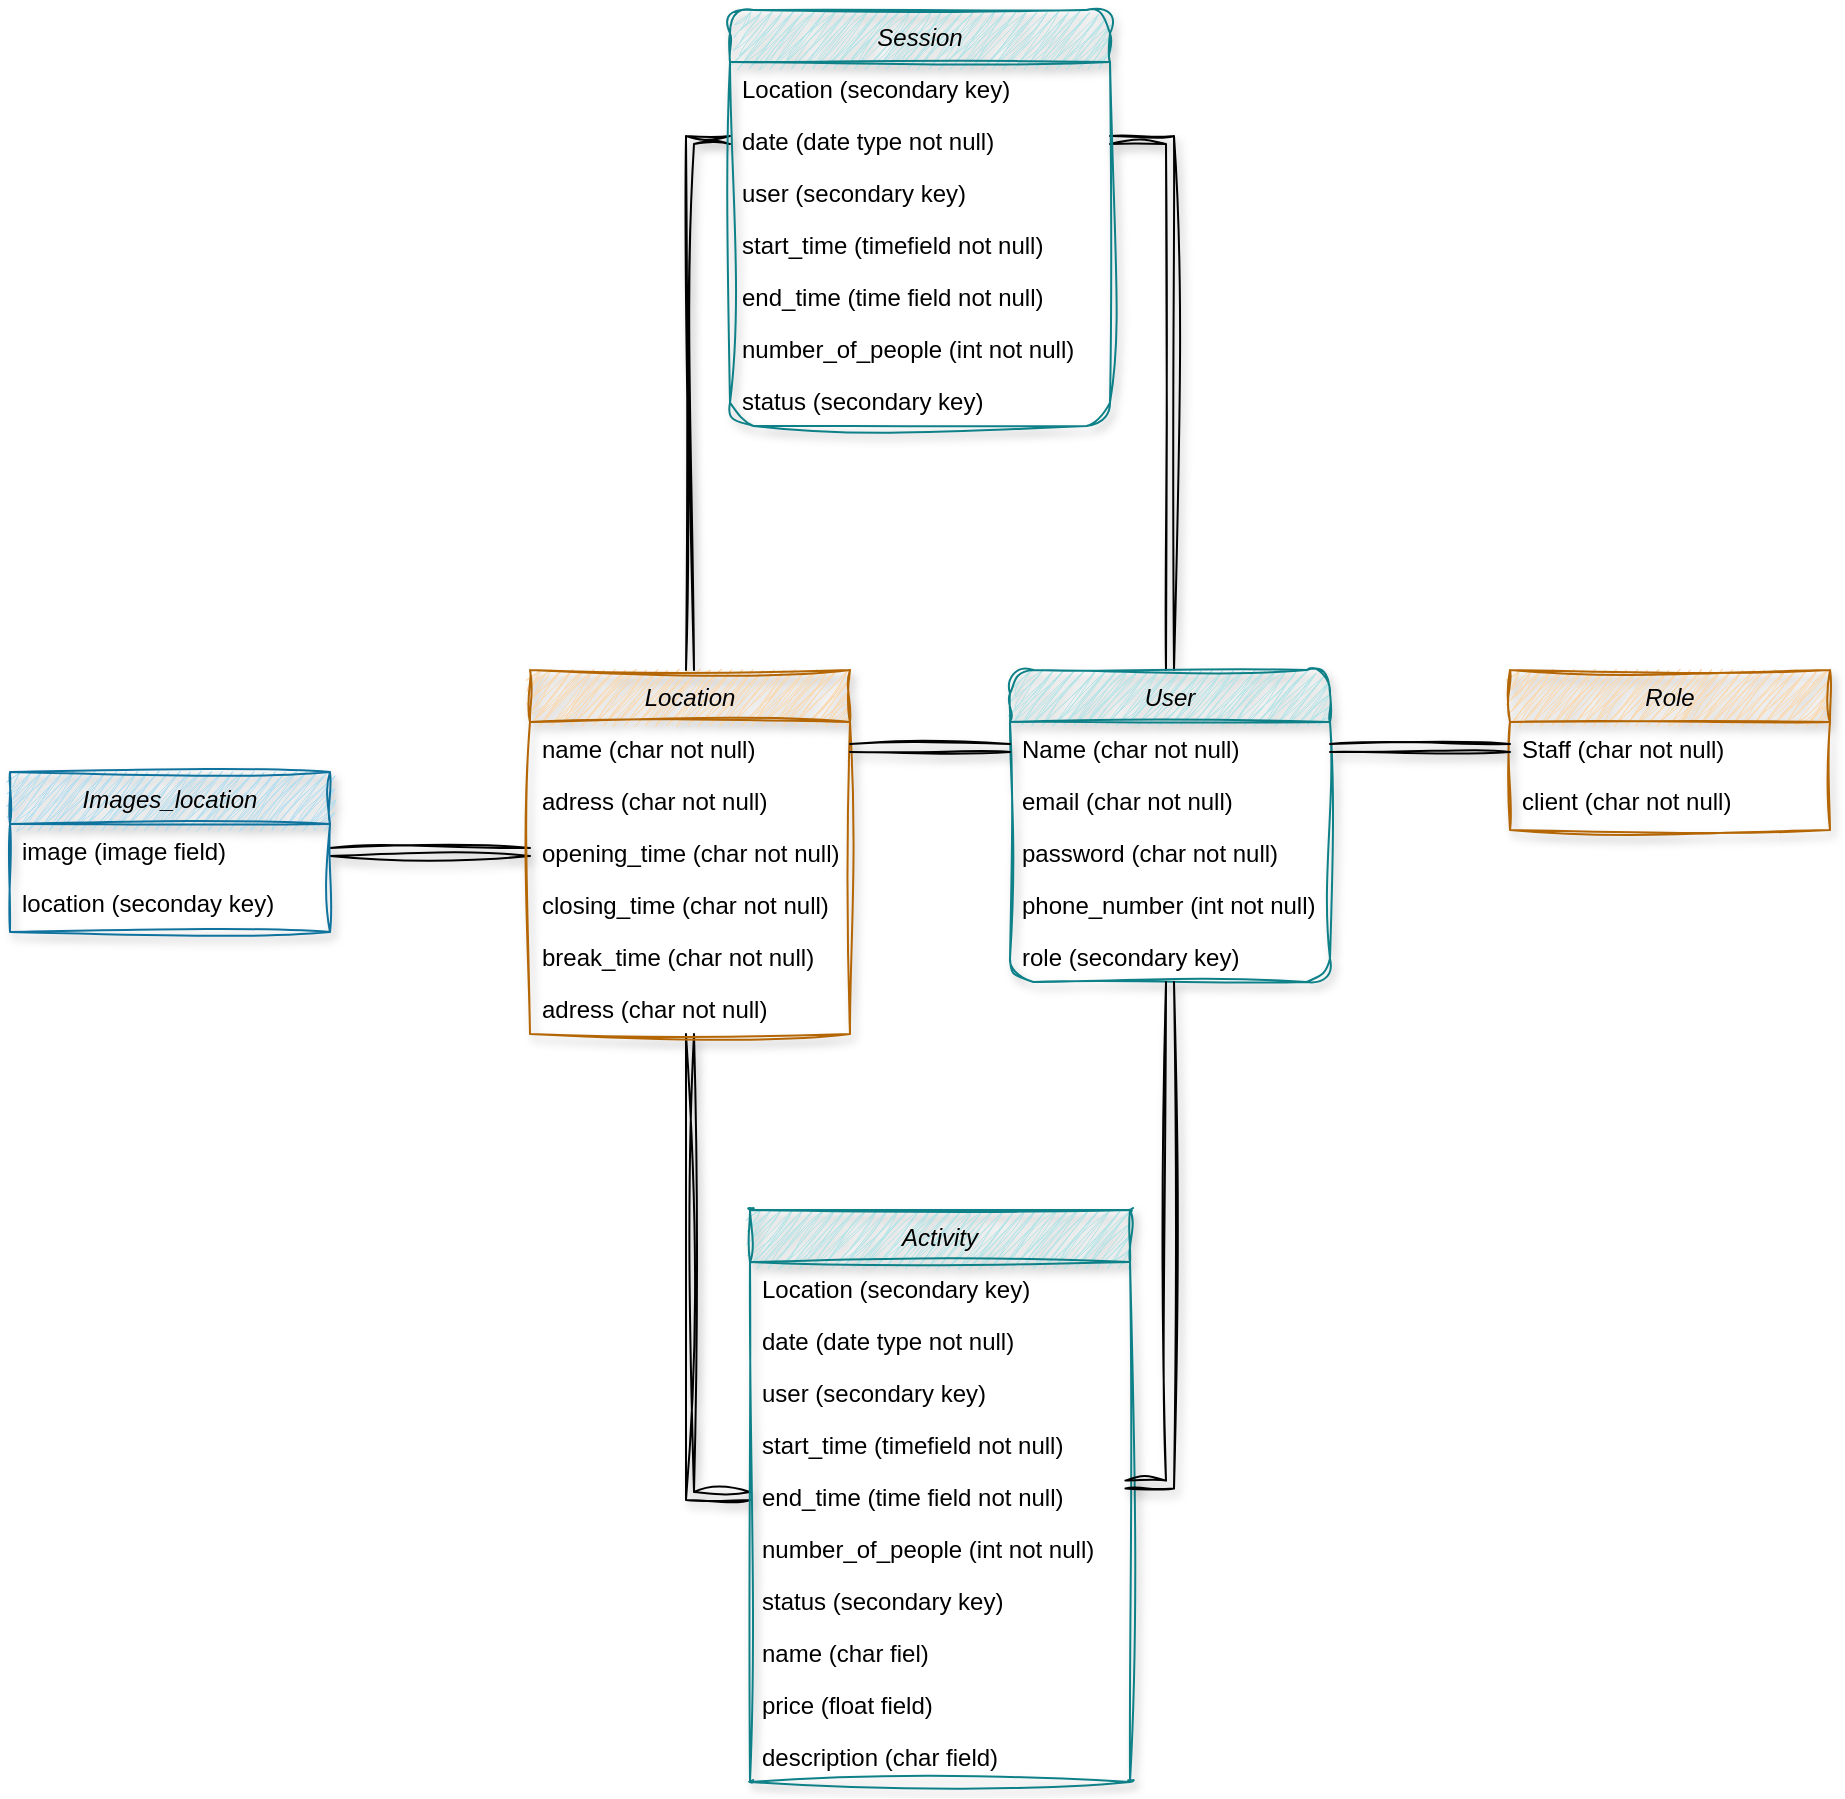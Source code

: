 <mxfile version="24.7.6">
  <diagram id="C5RBs43oDa-KdzZeNtuy" name="Page-1">
    <mxGraphModel dx="2078" dy="1887" grid="1" gridSize="10" guides="1" tooltips="1" connect="1" arrows="1" fold="1" page="1" pageScale="1" pageWidth="827" pageHeight="1169" math="0" shadow="0">
      <root>
        <mxCell id="WIyWlLk6GJQsqaUBKTNV-0" />
        <mxCell id="WIyWlLk6GJQsqaUBKTNV-1" parent="WIyWlLk6GJQsqaUBKTNV-0" />
        <mxCell id="ipWuHQVekE2D8Os8Ik8T-35" style="edgeStyle=orthogonalEdgeStyle;rounded=0;orthogonalLoop=1;jettySize=auto;html=1;entryX=1;entryY=0.5;entryDx=0;entryDy=0;shape=link;shadow=1;sketch=1;curveFitting=1;jiggle=2;" edge="1" parent="WIyWlLk6GJQsqaUBKTNV-1" source="zkfFHV4jXpPFQw0GAbJ--0" target="ipWuHQVekE2D8Os8Ik8T-28">
          <mxGeometry relative="1" as="geometry" />
        </mxCell>
        <mxCell id="zkfFHV4jXpPFQw0GAbJ--0" value="User" style="swimlane;fontStyle=2;align=center;verticalAlign=top;childLayout=stackLayout;horizontal=1;startSize=26;horizontalStack=0;resizeParent=1;resizeLast=0;collapsible=1;marginBottom=0;rounded=1;shadow=1;strokeWidth=1;fillColor=#b0e3e6;strokeColor=#0e8088;gradientColor=none;fillStyle=zigzag;sketch=1;curveFitting=1;jiggle=2;glass=0;" parent="WIyWlLk6GJQsqaUBKTNV-1" vertex="1">
          <mxGeometry x="310" y="-280" width="160" height="156" as="geometry">
            <mxRectangle x="230" y="140" width="160" height="26" as="alternateBounds" />
          </mxGeometry>
        </mxCell>
        <mxCell id="zkfFHV4jXpPFQw0GAbJ--1" value="Name (char not null)" style="text;align=left;verticalAlign=top;spacingLeft=4;spacingRight=4;overflow=hidden;rotatable=0;points=[[0,0.5],[1,0.5]];portConstraint=eastwest;" parent="zkfFHV4jXpPFQw0GAbJ--0" vertex="1">
          <mxGeometry y="26" width="160" height="26" as="geometry" />
        </mxCell>
        <mxCell id="zkfFHV4jXpPFQw0GAbJ--2" value="email (char not null)" style="text;align=left;verticalAlign=top;spacingLeft=4;spacingRight=4;overflow=hidden;rotatable=0;points=[[0,0.5],[1,0.5]];portConstraint=eastwest;rounded=0;shadow=0;html=0;" parent="zkfFHV4jXpPFQw0GAbJ--0" vertex="1">
          <mxGeometry y="52" width="160" height="26" as="geometry" />
        </mxCell>
        <mxCell id="zkfFHV4jXpPFQw0GAbJ--3" value="password (char not null)" style="text;align=left;verticalAlign=top;spacingLeft=4;spacingRight=4;overflow=hidden;rotatable=0;points=[[0,0.5],[1,0.5]];portConstraint=eastwest;rounded=0;shadow=0;html=0;" parent="zkfFHV4jXpPFQw0GAbJ--0" vertex="1">
          <mxGeometry y="78" width="160" height="26" as="geometry" />
        </mxCell>
        <mxCell id="zkfFHV4jXpPFQw0GAbJ--5" value="phone_number (int not null)" style="text;align=left;verticalAlign=top;spacingLeft=4;spacingRight=4;overflow=hidden;rotatable=0;points=[[0,0.5],[1,0.5]];portConstraint=eastwest;" parent="zkfFHV4jXpPFQw0GAbJ--0" vertex="1">
          <mxGeometry y="104" width="160" height="26" as="geometry" />
        </mxCell>
        <mxCell id="ipWuHQVekE2D8Os8Ik8T-0" value="role (secondary key)" style="text;align=left;verticalAlign=top;spacingLeft=4;spacingRight=4;overflow=hidden;rotatable=0;points=[[0,0.5],[1,0.5]];portConstraint=eastwest;" vertex="1" parent="zkfFHV4jXpPFQw0GAbJ--0">
          <mxGeometry y="130" width="160" height="26" as="geometry" />
        </mxCell>
        <mxCell id="ipWuHQVekE2D8Os8Ik8T-1" value="Role" style="swimlane;fontStyle=2;align=center;verticalAlign=top;childLayout=stackLayout;horizontal=1;startSize=26;horizontalStack=0;resizeParent=1;resizeLast=0;collapsible=1;marginBottom=0;rounded=0;shadow=1;strokeWidth=1;fillColor=#fad7ac;strokeColor=#b46504;fillStyle=zigzag;sketch=1;curveFitting=1;jiggle=2;" vertex="1" parent="WIyWlLk6GJQsqaUBKTNV-1">
          <mxGeometry x="560" y="-280" width="160" height="80" as="geometry">
            <mxRectangle x="230" y="140" width="160" height="26" as="alternateBounds" />
          </mxGeometry>
        </mxCell>
        <mxCell id="ipWuHQVekE2D8Os8Ik8T-2" value="Staff (char not null)" style="text;align=left;verticalAlign=top;spacingLeft=4;spacingRight=4;overflow=hidden;rotatable=0;points=[[0,0.5],[1,0.5]];portConstraint=eastwest;" vertex="1" parent="ipWuHQVekE2D8Os8Ik8T-1">
          <mxGeometry y="26" width="160" height="26" as="geometry" />
        </mxCell>
        <mxCell id="ipWuHQVekE2D8Os8Ik8T-3" value="client (char not null)" style="text;align=left;verticalAlign=top;spacingLeft=4;spacingRight=4;overflow=hidden;rotatable=0;points=[[0,0.5],[1,0.5]];portConstraint=eastwest;rounded=0;shadow=0;html=0;" vertex="1" parent="ipWuHQVekE2D8Os8Ik8T-1">
          <mxGeometry y="52" width="160" height="26" as="geometry" />
        </mxCell>
        <mxCell id="ipWuHQVekE2D8Os8Ik8T-7" style="edgeStyle=orthogonalEdgeStyle;rounded=0;orthogonalLoop=1;jettySize=auto;html=1;entryX=1;entryY=0.5;entryDx=0;entryDy=0;jumpStyle=sharp;sketch=1;curveFitting=1;jiggle=2;flowAnimation=0;shape=link;shadow=1;" edge="1" parent="WIyWlLk6GJQsqaUBKTNV-1" source="ipWuHQVekE2D8Os8Ik8T-2" target="zkfFHV4jXpPFQw0GAbJ--1">
          <mxGeometry relative="1" as="geometry" />
        </mxCell>
        <mxCell id="ipWuHQVekE2D8Os8Ik8T-21" style="edgeStyle=orthogonalEdgeStyle;rounded=0;orthogonalLoop=1;jettySize=auto;html=1;sketch=1;curveFitting=1;jiggle=2;shape=link;shadow=1;" edge="1" parent="WIyWlLk6GJQsqaUBKTNV-1" source="ipWuHQVekE2D8Os8Ik8T-8" target="ipWuHQVekE2D8Os8Ik8T-17">
          <mxGeometry relative="1" as="geometry" />
        </mxCell>
        <mxCell id="ipWuHQVekE2D8Os8Ik8T-34" style="edgeStyle=orthogonalEdgeStyle;rounded=0;orthogonalLoop=1;jettySize=auto;html=1;entryX=0;entryY=0.5;entryDx=0;entryDy=0;shape=link;shadow=1;sketch=1;curveFitting=1;jiggle=2;" edge="1" parent="WIyWlLk6GJQsqaUBKTNV-1" source="ipWuHQVekE2D8Os8Ik8T-8" target="ipWuHQVekE2D8Os8Ik8T-28">
          <mxGeometry relative="1" as="geometry" />
        </mxCell>
        <mxCell id="ipWuHQVekE2D8Os8Ik8T-47" style="edgeStyle=orthogonalEdgeStyle;rounded=0;orthogonalLoop=1;jettySize=auto;html=1;entryX=0;entryY=0.5;entryDx=0;entryDy=0;shape=link;sketch=1;curveFitting=1;jiggle=2;shadow=1;" edge="1" parent="WIyWlLk6GJQsqaUBKTNV-1" source="ipWuHQVekE2D8Os8Ik8T-8" target="ipWuHQVekE2D8Os8Ik8T-41">
          <mxGeometry relative="1" as="geometry" />
        </mxCell>
        <mxCell id="ipWuHQVekE2D8Os8Ik8T-8" value="Location" style="swimlane;fontStyle=2;align=center;verticalAlign=top;childLayout=stackLayout;horizontal=1;startSize=26;horizontalStack=0;resizeParent=1;resizeLast=0;collapsible=1;marginBottom=0;rounded=0;shadow=1;strokeWidth=1;fillColor=#fad7ac;strokeColor=#b46504;fillStyle=zigzag;sketch=1;curveFitting=1;jiggle=2;" vertex="1" parent="WIyWlLk6GJQsqaUBKTNV-1">
          <mxGeometry x="70" y="-280" width="160" height="182" as="geometry">
            <mxRectangle x="230" y="140" width="160" height="26" as="alternateBounds" />
          </mxGeometry>
        </mxCell>
        <mxCell id="ipWuHQVekE2D8Os8Ik8T-9" value="name (char not null)" style="text;align=left;verticalAlign=top;spacingLeft=4;spacingRight=4;overflow=hidden;rotatable=0;points=[[0,0.5],[1,0.5]];portConstraint=eastwest;" vertex="1" parent="ipWuHQVekE2D8Os8Ik8T-8">
          <mxGeometry y="26" width="160" height="26" as="geometry" />
        </mxCell>
        <mxCell id="ipWuHQVekE2D8Os8Ik8T-10" value="adress (char not null)" style="text;align=left;verticalAlign=top;spacingLeft=4;spacingRight=4;overflow=hidden;rotatable=0;points=[[0,0.5],[1,0.5]];portConstraint=eastwest;rounded=0;shadow=0;html=0;" vertex="1" parent="ipWuHQVekE2D8Os8Ik8T-8">
          <mxGeometry y="52" width="160" height="26" as="geometry" />
        </mxCell>
        <mxCell id="ipWuHQVekE2D8Os8Ik8T-11" value="opening_time (char not null)" style="text;align=left;verticalAlign=top;spacingLeft=4;spacingRight=4;overflow=hidden;rotatable=0;points=[[0,0.5],[1,0.5]];portConstraint=eastwest;rounded=0;shadow=0;html=0;" vertex="1" parent="ipWuHQVekE2D8Os8Ik8T-8">
          <mxGeometry y="78" width="160" height="26" as="geometry" />
        </mxCell>
        <mxCell id="ipWuHQVekE2D8Os8Ik8T-12" value="closing_time (char not null)" style="text;align=left;verticalAlign=top;spacingLeft=4;spacingRight=4;overflow=hidden;rotatable=0;points=[[0,0.5],[1,0.5]];portConstraint=eastwest;rounded=0;shadow=0;html=0;" vertex="1" parent="ipWuHQVekE2D8Os8Ik8T-8">
          <mxGeometry y="104" width="160" height="26" as="geometry" />
        </mxCell>
        <mxCell id="ipWuHQVekE2D8Os8Ik8T-13" value="break_time (char not null)" style="text;align=left;verticalAlign=top;spacingLeft=4;spacingRight=4;overflow=hidden;rotatable=0;points=[[0,0.5],[1,0.5]];portConstraint=eastwest;rounded=0;shadow=0;html=0;" vertex="1" parent="ipWuHQVekE2D8Os8Ik8T-8">
          <mxGeometry y="130" width="160" height="26" as="geometry" />
        </mxCell>
        <mxCell id="ipWuHQVekE2D8Os8Ik8T-15" value="adress (char not null)" style="text;align=left;verticalAlign=top;spacingLeft=4;spacingRight=4;overflow=hidden;rotatable=0;points=[[0,0.5],[1,0.5]];portConstraint=eastwest;rounded=0;shadow=0;html=0;" vertex="1" parent="ipWuHQVekE2D8Os8Ik8T-8">
          <mxGeometry y="156" width="160" height="26" as="geometry" />
        </mxCell>
        <mxCell id="ipWuHQVekE2D8Os8Ik8T-16" style="edgeStyle=orthogonalEdgeStyle;rounded=0;orthogonalLoop=1;jettySize=auto;html=1;sketch=1;curveFitting=1;jiggle=2;shape=link;shadow=1;" edge="1" parent="WIyWlLk6GJQsqaUBKTNV-1" source="zkfFHV4jXpPFQw0GAbJ--1" target="ipWuHQVekE2D8Os8Ik8T-9">
          <mxGeometry relative="1" as="geometry" />
        </mxCell>
        <mxCell id="ipWuHQVekE2D8Os8Ik8T-17" value="Images_location" style="swimlane;fontStyle=2;align=center;verticalAlign=top;childLayout=stackLayout;horizontal=1;startSize=26;horizontalStack=0;resizeParent=1;resizeLast=0;collapsible=1;marginBottom=0;rounded=0;shadow=1;strokeWidth=1;fillColor=#b1ddf0;strokeColor=#10739e;fillStyle=zigzag;sketch=1;curveFitting=1;jiggle=2;" vertex="1" parent="WIyWlLk6GJQsqaUBKTNV-1">
          <mxGeometry x="-190" y="-229" width="160" height="80" as="geometry">
            <mxRectangle x="230" y="140" width="160" height="26" as="alternateBounds" />
          </mxGeometry>
        </mxCell>
        <mxCell id="ipWuHQVekE2D8Os8Ik8T-18" value="image (image field)" style="text;align=left;verticalAlign=top;spacingLeft=4;spacingRight=4;overflow=hidden;rotatable=0;points=[[0,0.5],[1,0.5]];portConstraint=eastwest;rounded=1;sketch=1;curveFitting=1;jiggle=2;shadow=1;" vertex="1" parent="ipWuHQVekE2D8Os8Ik8T-17">
          <mxGeometry y="26" width="160" height="26" as="geometry" />
        </mxCell>
        <mxCell id="ipWuHQVekE2D8Os8Ik8T-19" value="location (seconday key)" style="text;align=left;verticalAlign=top;spacingLeft=4;spacingRight=4;overflow=hidden;rotatable=0;points=[[0,0.5],[1,0.5]];portConstraint=eastwest;rounded=0;shadow=0;html=0;" vertex="1" parent="ipWuHQVekE2D8Os8Ik8T-17">
          <mxGeometry y="52" width="160" height="26" as="geometry" />
        </mxCell>
        <mxCell id="ipWuHQVekE2D8Os8Ik8T-26" value="Session" style="swimlane;fontStyle=2;align=center;verticalAlign=top;childLayout=stackLayout;horizontal=1;startSize=26;horizontalStack=0;resizeParent=1;resizeLast=0;collapsible=1;marginBottom=0;rounded=1;shadow=1;strokeWidth=1;fillColor=#b0e3e6;strokeColor=#0e8088;gradientColor=none;fillStyle=zigzag;sketch=1;curveFitting=1;jiggle=2;glass=0;" vertex="1" parent="WIyWlLk6GJQsqaUBKTNV-1">
          <mxGeometry x="170" y="-610" width="190" height="208" as="geometry">
            <mxRectangle x="230" y="140" width="160" height="26" as="alternateBounds" />
          </mxGeometry>
        </mxCell>
        <mxCell id="ipWuHQVekE2D8Os8Ik8T-27" value="Location (secondary key)" style="text;align=left;verticalAlign=top;spacingLeft=4;spacingRight=4;overflow=hidden;rotatable=0;points=[[0,0.5],[1,0.5]];portConstraint=eastwest;" vertex="1" parent="ipWuHQVekE2D8Os8Ik8T-26">
          <mxGeometry y="26" width="190" height="26" as="geometry" />
        </mxCell>
        <mxCell id="ipWuHQVekE2D8Os8Ik8T-28" value="date (date type not null)" style="text;align=left;verticalAlign=top;spacingLeft=4;spacingRight=4;overflow=hidden;rotatable=0;points=[[0,0.5],[1,0.5]];portConstraint=eastwest;rounded=0;shadow=0;html=0;" vertex="1" parent="ipWuHQVekE2D8Os8Ik8T-26">
          <mxGeometry y="52" width="190" height="26" as="geometry" />
        </mxCell>
        <mxCell id="ipWuHQVekE2D8Os8Ik8T-29" value="user (secondary key)" style="text;align=left;verticalAlign=top;spacingLeft=4;spacingRight=4;overflow=hidden;rotatable=0;points=[[0,0.5],[1,0.5]];portConstraint=eastwest;rounded=0;shadow=0;html=0;" vertex="1" parent="ipWuHQVekE2D8Os8Ik8T-26">
          <mxGeometry y="78" width="190" height="26" as="geometry" />
        </mxCell>
        <mxCell id="ipWuHQVekE2D8Os8Ik8T-30" value="start_time (timefield not null)" style="text;align=left;verticalAlign=top;spacingLeft=4;spacingRight=4;overflow=hidden;rotatable=0;points=[[0,0.5],[1,0.5]];portConstraint=eastwest;" vertex="1" parent="ipWuHQVekE2D8Os8Ik8T-26">
          <mxGeometry y="104" width="190" height="26" as="geometry" />
        </mxCell>
        <mxCell id="ipWuHQVekE2D8Os8Ik8T-31" value="end_time (time field not null)" style="text;align=left;verticalAlign=top;spacingLeft=4;spacingRight=4;overflow=hidden;rotatable=0;points=[[0,0.5],[1,0.5]];portConstraint=eastwest;" vertex="1" parent="ipWuHQVekE2D8Os8Ik8T-26">
          <mxGeometry y="130" width="190" height="26" as="geometry" />
        </mxCell>
        <mxCell id="ipWuHQVekE2D8Os8Ik8T-32" value="number_of_people (int not null)" style="text;align=left;verticalAlign=top;spacingLeft=4;spacingRight=4;overflow=hidden;rotatable=0;points=[[0,0.5],[1,0.5]];portConstraint=eastwest;" vertex="1" parent="ipWuHQVekE2D8Os8Ik8T-26">
          <mxGeometry y="156" width="190" height="26" as="geometry" />
        </mxCell>
        <mxCell id="ipWuHQVekE2D8Os8Ik8T-33" value="status (secondary key)" style="text;align=left;verticalAlign=top;spacingLeft=4;spacingRight=4;overflow=hidden;rotatable=0;points=[[0,0.5],[1,0.5]];portConstraint=eastwest;" vertex="1" parent="ipWuHQVekE2D8Os8Ik8T-26">
          <mxGeometry y="182" width="190" height="26" as="geometry" />
        </mxCell>
        <mxCell id="ipWuHQVekE2D8Os8Ik8T-36" value="Activity" style="swimlane;fontStyle=2;align=center;verticalAlign=top;childLayout=stackLayout;horizontal=1;startSize=26;horizontalStack=0;resizeParent=1;resizeLast=0;collapsible=1;marginBottom=0;rounded=1;shadow=1;strokeWidth=1;fillColor=#b0e3e6;strokeColor=#0e8088;gradientColor=none;fillStyle=zigzag;sketch=1;curveFitting=1;jiggle=2;glass=0;arcSize=0;" vertex="1" parent="WIyWlLk6GJQsqaUBKTNV-1">
          <mxGeometry x="180" y="-10" width="190" height="286" as="geometry">
            <mxRectangle x="230" y="140" width="160" height="26" as="alternateBounds" />
          </mxGeometry>
        </mxCell>
        <mxCell id="ipWuHQVekE2D8Os8Ik8T-37" value="Location (secondary key)" style="text;align=left;verticalAlign=top;spacingLeft=4;spacingRight=4;overflow=hidden;rotatable=0;points=[[0,0.5],[1,0.5]];portConstraint=eastwest;" vertex="1" parent="ipWuHQVekE2D8Os8Ik8T-36">
          <mxGeometry y="26" width="190" height="26" as="geometry" />
        </mxCell>
        <mxCell id="ipWuHQVekE2D8Os8Ik8T-38" value="date (date type not null)" style="text;align=left;verticalAlign=top;spacingLeft=4;spacingRight=4;overflow=hidden;rotatable=0;points=[[0,0.5],[1,0.5]];portConstraint=eastwest;rounded=0;shadow=0;html=0;" vertex="1" parent="ipWuHQVekE2D8Os8Ik8T-36">
          <mxGeometry y="52" width="190" height="26" as="geometry" />
        </mxCell>
        <mxCell id="ipWuHQVekE2D8Os8Ik8T-39" value="user (secondary key)" style="text;align=left;verticalAlign=top;spacingLeft=4;spacingRight=4;overflow=hidden;rotatable=0;points=[[0,0.5],[1,0.5]];portConstraint=eastwest;rounded=0;shadow=0;html=0;" vertex="1" parent="ipWuHQVekE2D8Os8Ik8T-36">
          <mxGeometry y="78" width="190" height="26" as="geometry" />
        </mxCell>
        <mxCell id="ipWuHQVekE2D8Os8Ik8T-40" value="start_time (timefield not null)" style="text;align=left;verticalAlign=top;spacingLeft=4;spacingRight=4;overflow=hidden;rotatable=0;points=[[0,0.5],[1,0.5]];portConstraint=eastwest;" vertex="1" parent="ipWuHQVekE2D8Os8Ik8T-36">
          <mxGeometry y="104" width="190" height="26" as="geometry" />
        </mxCell>
        <mxCell id="ipWuHQVekE2D8Os8Ik8T-41" value="end_time (time field not null)" style="text;align=left;verticalAlign=top;spacingLeft=4;spacingRight=4;overflow=hidden;rotatable=0;points=[[0,0.5],[1,0.5]];portConstraint=eastwest;" vertex="1" parent="ipWuHQVekE2D8Os8Ik8T-36">
          <mxGeometry y="130" width="190" height="26" as="geometry" />
        </mxCell>
        <mxCell id="ipWuHQVekE2D8Os8Ik8T-42" value="number_of_people (int not null)" style="text;align=left;verticalAlign=top;spacingLeft=4;spacingRight=4;overflow=hidden;rotatable=0;points=[[0,0.5],[1,0.5]];portConstraint=eastwest;" vertex="1" parent="ipWuHQVekE2D8Os8Ik8T-36">
          <mxGeometry y="156" width="190" height="26" as="geometry" />
        </mxCell>
        <mxCell id="ipWuHQVekE2D8Os8Ik8T-43" value="status (secondary key)" style="text;align=left;verticalAlign=top;spacingLeft=4;spacingRight=4;overflow=hidden;rotatable=0;points=[[0,0.5],[1,0.5]];portConstraint=eastwest;" vertex="1" parent="ipWuHQVekE2D8Os8Ik8T-36">
          <mxGeometry y="182" width="190" height="26" as="geometry" />
        </mxCell>
        <mxCell id="ipWuHQVekE2D8Os8Ik8T-44" value="name (char fiel)" style="text;align=left;verticalAlign=top;spacingLeft=4;spacingRight=4;overflow=hidden;rotatable=0;points=[[0,0.5],[1,0.5]];portConstraint=eastwest;" vertex="1" parent="ipWuHQVekE2D8Os8Ik8T-36">
          <mxGeometry y="208" width="190" height="26" as="geometry" />
        </mxCell>
        <mxCell id="ipWuHQVekE2D8Os8Ik8T-45" value="price (float field)" style="text;align=left;verticalAlign=top;spacingLeft=4;spacingRight=4;overflow=hidden;rotatable=0;points=[[0,0.5],[1,0.5]];portConstraint=eastwest;" vertex="1" parent="ipWuHQVekE2D8Os8Ik8T-36">
          <mxGeometry y="234" width="190" height="26" as="geometry" />
        </mxCell>
        <mxCell id="ipWuHQVekE2D8Os8Ik8T-46" value="description (char field)" style="text;align=left;verticalAlign=top;spacingLeft=4;spacingRight=4;overflow=hidden;rotatable=0;points=[[0,0.5],[1,0.5]];portConstraint=eastwest;" vertex="1" parent="ipWuHQVekE2D8Os8Ik8T-36">
          <mxGeometry y="260" width="190" height="26" as="geometry" />
        </mxCell>
        <mxCell id="ipWuHQVekE2D8Os8Ik8T-48" style="edgeStyle=orthogonalEdgeStyle;rounded=0;orthogonalLoop=1;jettySize=auto;html=1;entryX=0.988;entryY=0.28;entryDx=0;entryDy=0;entryPerimeter=0;shape=link;shadow=1;sketch=1;curveFitting=1;jiggle=2;" edge="1" parent="WIyWlLk6GJQsqaUBKTNV-1" source="zkfFHV4jXpPFQw0GAbJ--0" target="ipWuHQVekE2D8Os8Ik8T-41">
          <mxGeometry relative="1" as="geometry" />
        </mxCell>
      </root>
    </mxGraphModel>
  </diagram>
</mxfile>
